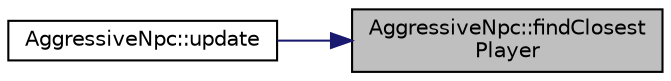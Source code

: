 digraph "AggressiveNpc::findClosestPlayer"
{
 // LATEX_PDF_SIZE
  edge [fontname="Helvetica",fontsize="10",labelfontname="Helvetica",labelfontsize="10"];
  node [fontname="Helvetica",fontsize="10",shape=record];
  rankdir="RL";
  Node1 [label="AggressiveNpc::findClosest\lPlayer",height=0.2,width=0.4,color="black", fillcolor="grey75", style="filled", fontcolor="black",tooltip="Finds the closest player to the AggressiveNpc."];
  Node1 -> Node2 [dir="back",color="midnightblue",fontsize="10",style="solid",fontname="Helvetica"];
  Node2 [label="AggressiveNpc::update",height=0.2,width=0.4,color="black", fillcolor="white", style="filled",URL="$classAggressiveNpc.html#ac9bad388273f1b1f1ab9ba59b83f089f",tooltip="Updates the AggressiveNpc."];
}
